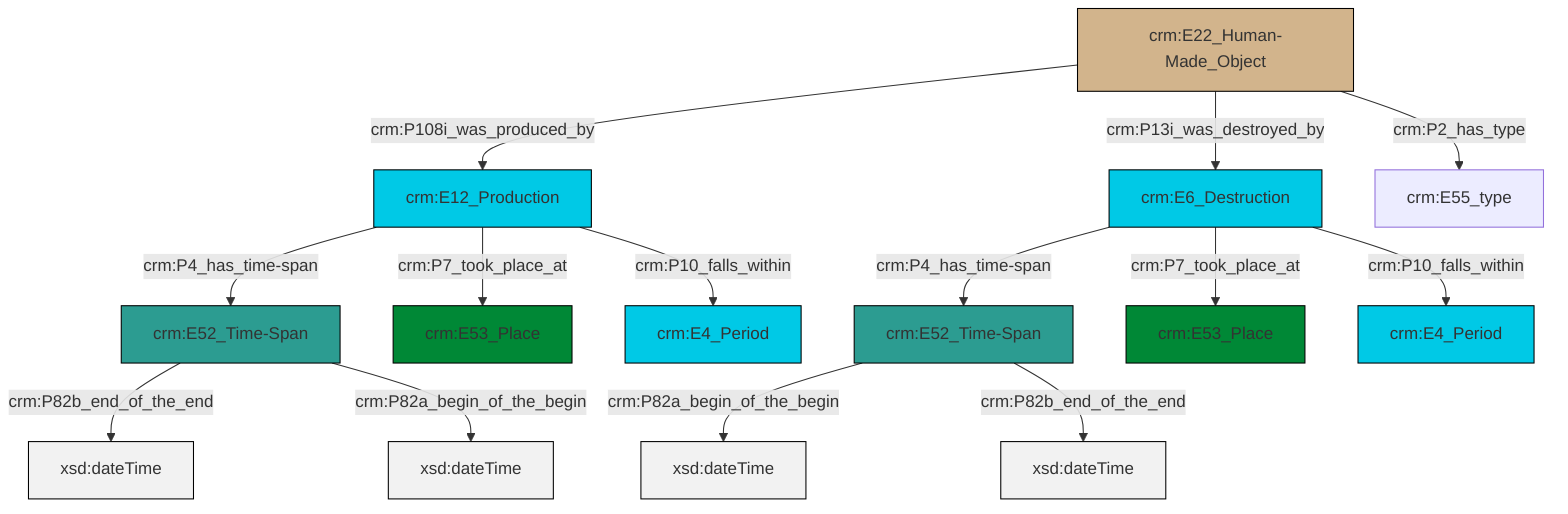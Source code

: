 graph TD
classDef Literal fill:#f2f2f2,stroke:#000000;
classDef CRM_Entity fill:#FFFFFF,stroke:#000000;
classDef Temporal_Entity fill:#00C9E6, stroke:#000000;
classDef Type fill:#E18312, stroke:#000000;
classDef Time-Span fill:#2C9C91, stroke:#000000;
classDef Appellation fill:#FFEB7F, stroke:#000000;
classDef Place fill:#008836, stroke:#000000;
classDef Persistent_Item fill:#B266B2, stroke:#000000;
classDef Conceptual_Object fill:#FFD700, stroke:#000000;
classDef Physical_Thing fill:#D2B48C, stroke:#000000;
classDef Actor fill:#f58aad, stroke:#000000;
classDef PC_Classes fill:#4ce600, stroke:#000000;
classDef Multi fill:#cccccc,stroke:#000000;

0["crm:E6_Destruction"]:::Temporal_Entity -->|crm:P4_has_time-span| 1["crm:E52_Time-Span"]:::Time-Span
4["crm:E22_Human-Made_Object"]:::Physical_Thing -->|crm:P108i_was_produced_by| 5["crm:E12_Production"]:::Temporal_Entity
5["crm:E12_Production"]:::Temporal_Entity -->|crm:P4_has_time-span| 6["crm:E52_Time-Span"]:::Time-Span
6["crm:E52_Time-Span"]:::Time-Span -->|crm:P82b_end_of_the_end| 10[xsd:dateTime]:::Literal
4["crm:E22_Human-Made_Object"]:::Physical_Thing -->|crm:P13i_was_destroyed_by| 0["crm:E6_Destruction"]:::Temporal_Entity
4["crm:E22_Human-Made_Object"]:::Physical_Thing -->|crm:P2_has_type| 15["crm:E55_type"]:::Default
0["crm:E6_Destruction"]:::Temporal_Entity -->|crm:P7_took_place_at| 17["crm:E53_Place"]:::Place
1["crm:E52_Time-Span"]:::Time-Span -->|crm:P82a_begin_of_the_begin| 18[xsd:dateTime]:::Literal
0["crm:E6_Destruction"]:::Temporal_Entity -->|crm:P10_falls_within| 2["crm:E4_Period"]:::Temporal_Entity
6["crm:E52_Time-Span"]:::Time-Span -->|crm:P82a_begin_of_the_begin| 20[xsd:dateTime]:::Literal
5["crm:E12_Production"]:::Temporal_Entity -->|crm:P7_took_place_at| 11["crm:E53_Place"]:::Place
1["crm:E52_Time-Span"]:::Time-Span -->|crm:P82b_end_of_the_end| 23[xsd:dateTime]:::Literal
5["crm:E12_Production"]:::Temporal_Entity -->|crm:P10_falls_within| 13["crm:E4_Period"]:::Temporal_Entity